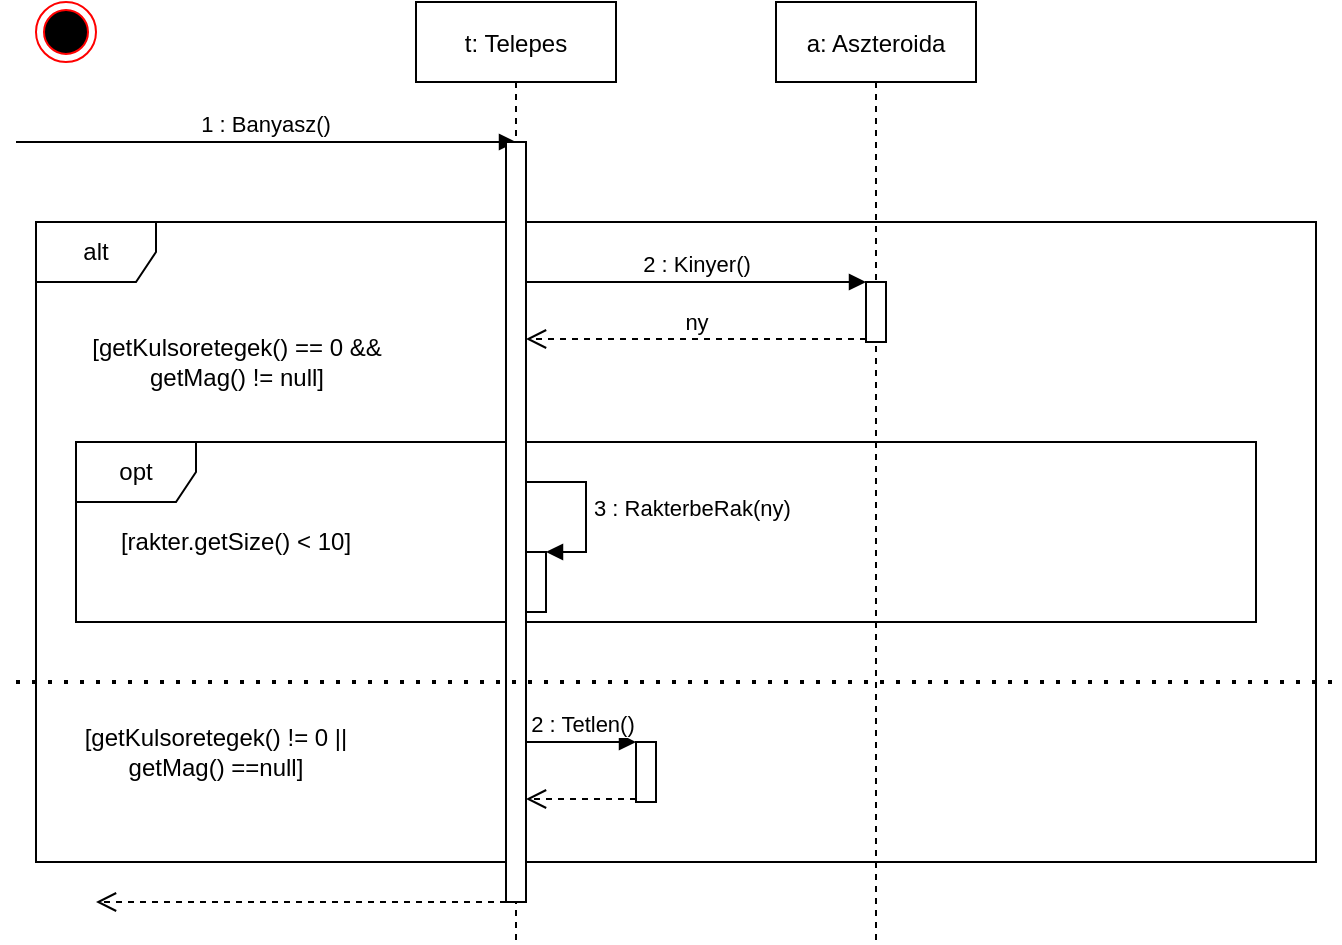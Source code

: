 <mxfile version="14.4.3" type="github">
  <diagram id="VVFKpRvqFjl7gARZcWGk" name="Page-1">
    <mxGraphModel dx="2522" dy="450" grid="1" gridSize="10" guides="1" tooltips="1" connect="1" arrows="1" fold="1" page="1" pageScale="1" pageWidth="1654" pageHeight="1169" math="0" shadow="0">
      <root>
        <mxCell id="0" />
        <mxCell id="1" parent="0" />
        <mxCell id="zSJl11AfbI7iIOge1kKg-2" value="alt" style="shape=umlFrame;whiteSpace=wrap;html=1;" parent="1" vertex="1">
          <mxGeometry x="-80" y="270" width="640" height="320" as="geometry" />
        </mxCell>
        <mxCell id="03Vl1VwTcc16Kl07ARpf-1" value="opt" style="shape=umlFrame;whiteSpace=wrap;html=1;" parent="1" vertex="1">
          <mxGeometry x="-60" y="380" width="590" height="90" as="geometry" />
        </mxCell>
        <mxCell id="zSJl11AfbI7iIOge1kKg-3" value="t: Telepes" style="shape=umlLifeline;perimeter=lifelinePerimeter;container=1;collapsible=0;recursiveResize=0;rounded=0;shadow=0;strokeWidth=1;" parent="1" vertex="1">
          <mxGeometry x="110" y="160" width="100" height="470" as="geometry" />
        </mxCell>
        <mxCell id="zSJl11AfbI7iIOge1kKg-4" value="1 : Banyasz()" style="verticalAlign=bottom;startArrow=none;endArrow=block;startSize=8;shadow=0;strokeWidth=1;startFill=0;" parent="zSJl11AfbI7iIOge1kKg-3" edge="1">
          <mxGeometry relative="1" as="geometry">
            <mxPoint x="-200" y="70" as="sourcePoint" />
            <mxPoint x="50" y="70" as="targetPoint" />
            <Array as="points" />
          </mxGeometry>
        </mxCell>
        <mxCell id="zSJl11AfbI7iIOge1kKg-5" value="" style="html=1;points=[];perimeter=orthogonalPerimeter;" parent="zSJl11AfbI7iIOge1kKg-3" vertex="1">
          <mxGeometry x="45" y="70" width="10" height="380" as="geometry" />
        </mxCell>
        <mxCell id="zSJl11AfbI7iIOge1kKg-8" value="[getKulsoretegek() == 0 &amp;amp;&amp;amp; getMag() != null]" style="text;html=1;strokeColor=none;fillColor=none;align=center;verticalAlign=middle;whiteSpace=wrap;rounded=0;" parent="1" vertex="1">
          <mxGeometry x="-62.5" y="310" width="165" height="60" as="geometry" />
        </mxCell>
        <mxCell id="zSJl11AfbI7iIOge1kKg-9" value="a: Aszteroida" style="shape=umlLifeline;perimeter=lifelinePerimeter;container=1;collapsible=0;recursiveResize=0;rounded=0;shadow=0;strokeWidth=1;" parent="1" vertex="1">
          <mxGeometry x="290" y="160" width="100" height="470" as="geometry" />
        </mxCell>
        <mxCell id="zSJl11AfbI7iIOge1kKg-12" value="" style="html=1;points=[];perimeter=orthogonalPerimeter;" parent="zSJl11AfbI7iIOge1kKg-9" vertex="1">
          <mxGeometry x="45" y="140" width="10" height="30" as="geometry" />
        </mxCell>
        <mxCell id="zSJl11AfbI7iIOge1kKg-15" value="2 : Kinyer()" style="html=1;verticalAlign=bottom;endArrow=block;entryX=0;entryY=0;" parent="1" source="zSJl11AfbI7iIOge1kKg-5" target="zSJl11AfbI7iIOge1kKg-12" edge="1">
          <mxGeometry relative="1" as="geometry">
            <mxPoint x="174" y="310" as="sourcePoint" />
            <Array as="points" />
          </mxGeometry>
        </mxCell>
        <mxCell id="zSJl11AfbI7iIOge1kKg-16" value="ny" style="html=1;verticalAlign=bottom;endArrow=open;dashed=1;endSize=8;exitX=0;exitY=0.95;" parent="1" source="zSJl11AfbI7iIOge1kKg-12" target="zSJl11AfbI7iIOge1kKg-5" edge="1">
          <mxGeometry relative="1" as="geometry">
            <mxPoint x="275" y="376" as="targetPoint" />
          </mxGeometry>
        </mxCell>
        <mxCell id="zSJl11AfbI7iIOge1kKg-19" value="" style="html=1;verticalAlign=bottom;endArrow=open;dashed=1;endSize=8;" parent="1" source="zSJl11AfbI7iIOge1kKg-5" edge="1">
          <mxGeometry relative="1" as="geometry">
            <mxPoint x="160" y="550" as="sourcePoint" />
            <mxPoint x="-50" y="610" as="targetPoint" />
            <Array as="points" />
          </mxGeometry>
        </mxCell>
        <mxCell id="zSJl11AfbI7iIOge1kKg-22" value="" style="html=1;points=[];perimeter=orthogonalPerimeter;" parent="1" vertex="1">
          <mxGeometry x="165" y="435" width="10" height="30" as="geometry" />
        </mxCell>
        <mxCell id="zSJl11AfbI7iIOge1kKg-23" value="3 : RakterbeRak(ny)" style="edgeStyle=orthogonalEdgeStyle;html=1;align=left;spacingLeft=2;endArrow=block;rounded=0;entryX=1;entryY=0;" parent="1" source="zSJl11AfbI7iIOge1kKg-5" target="zSJl11AfbI7iIOge1kKg-22" edge="1">
          <mxGeometry relative="1" as="geometry">
            <mxPoint x="170" y="340" as="sourcePoint" />
            <Array as="points">
              <mxPoint x="195" y="400" />
              <mxPoint x="195" y="435" />
            </Array>
          </mxGeometry>
        </mxCell>
        <mxCell id="03Vl1VwTcc16Kl07ARpf-2" value="[rakter.getSize() &amp;lt; 10]" style="text;html=1;strokeColor=none;fillColor=none;align=center;verticalAlign=middle;whiteSpace=wrap;rounded=0;" parent="1" vertex="1">
          <mxGeometry x="-40" y="420" width="120" height="20" as="geometry" />
        </mxCell>
        <mxCell id="03Vl1VwTcc16Kl07ARpf-4" value="[getKulsoretegek() != 0 || &lt;br&gt;getMag() ==null]" style="text;html=1;strokeColor=none;fillColor=none;align=center;verticalAlign=middle;whiteSpace=wrap;rounded=0;" parent="1" vertex="1">
          <mxGeometry x="-70" y="510" width="160" height="50" as="geometry" />
        </mxCell>
        <mxCell id="03Vl1VwTcc16Kl07ARpf-5" value="" style="endArrow=none;dashed=1;html=1;dashPattern=1 3;strokeWidth=2;" parent="1" edge="1">
          <mxGeometry width="50" height="50" relative="1" as="geometry">
            <mxPoint x="-90" y="500" as="sourcePoint" />
            <mxPoint x="570" y="500" as="targetPoint" />
          </mxGeometry>
        </mxCell>
        <mxCell id="03Vl1VwTcc16Kl07ARpf-6" value="" style="html=1;points=[];perimeter=orthogonalPerimeter;" parent="1" vertex="1">
          <mxGeometry x="220" y="530" width="10" height="30" as="geometry" />
        </mxCell>
        <mxCell id="03Vl1VwTcc16Kl07ARpf-7" value="2 : Tetlen()" style="html=1;verticalAlign=bottom;endArrow=block;entryX=0;entryY=0;" parent="1" target="03Vl1VwTcc16Kl07ARpf-6" edge="1">
          <mxGeometry relative="1" as="geometry">
            <mxPoint x="165" y="530" as="sourcePoint" />
          </mxGeometry>
        </mxCell>
        <mxCell id="03Vl1VwTcc16Kl07ARpf-8" value="" style="html=1;verticalAlign=bottom;endArrow=open;dashed=1;endSize=8;exitX=0;exitY=0.95;" parent="1" source="03Vl1VwTcc16Kl07ARpf-6" target="zSJl11AfbI7iIOge1kKg-5" edge="1">
          <mxGeometry relative="1" as="geometry">
            <mxPoint x="150" y="556" as="targetPoint" />
          </mxGeometry>
        </mxCell>
        <mxCell id="cUkPYa3LsCh4eHwBYYnE-1" value="" style="ellipse;html=1;shape=endState;fillColor=#000000;strokeColor=#ff0000;" vertex="1" parent="1">
          <mxGeometry x="-80" y="160" width="30" height="30" as="geometry" />
        </mxCell>
      </root>
    </mxGraphModel>
  </diagram>
</mxfile>
